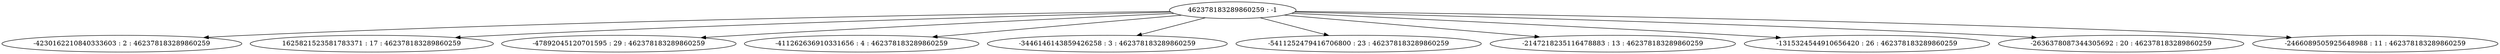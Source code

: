 digraph "plots_30/tree_27.dot" {
	0 [label="462378183289860259 : -1"]
	1 [label="-4230162210840333603 : 2 : 462378183289860259"]
	2 [label="1625821523581783371 : 17 : 462378183289860259"]
	3 [label="-47892045120701595 : 29 : 462378183289860259"]
	4 [label="-411262636910331656 : 4 : 462378183289860259"]
	5 [label="-3446146143859426258 : 3 : 462378183289860259"]
	6 [label="-5411252479416706800 : 23 : 462378183289860259"]
	7 [label="-2147218235116478883 : 13 : 462378183289860259"]
	8 [label="-1315324544910656420 : 26 : 462378183289860259"]
	9 [label="-2636378087344305692 : 20 : 462378183289860259"]
	10 [label="-2466089505925648988 : 11 : 462378183289860259"]
	0 -> 1
	0 -> 2
	0 -> 3
	0 -> 4
	0 -> 5
	0 -> 6
	0 -> 7
	0 -> 8
	0 -> 9
	0 -> 10
}
